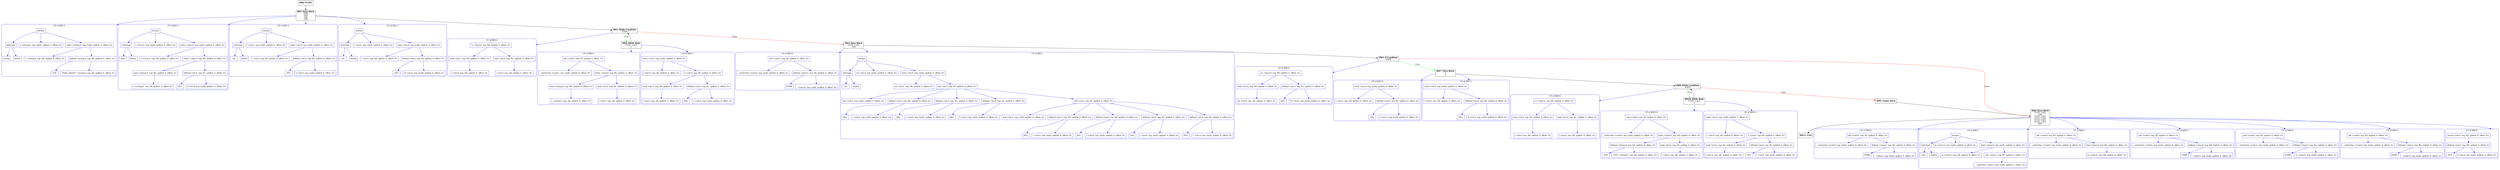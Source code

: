 digraph CFG {
    compound=true;
    graph [splines=true];
    node [shape=rectangle];

    BB11 [label=<<B>BB11: END</B><BR ALIGN="CENTER"/>>];
    BB10 [label=<<B>BB10: While Body</B><BR ALIGN="CENTER"/>FUNC_CALL<BR ALIGN="CENTER"/>=<BR ALIGN="CENTER"/>>];
    subgraph cluster_instruction0 {
        label = "OT of BB10:0";
        style=rounded;
        color=blue;
        entry0 [shape=point, style=invis];
        node0 [label="call <void:0, reg: RT, spilled: 0, offset: 0>", color=blue];
        node1 [label="__writeChar <void:0, reg: (null), spilled: 0, offset: 0>", color=blue];
        node0 -> node1[color=blue];
        node2 [label="index <char:0, reg: R0, spilled: 0, offset: 0>", color=blue];
        node3 [label="litRead <string:0, reg: R0, spilled: 0, offset: 0>", color=blue];
        node4 [label="STR", color=blue];
        node3 -> node4[color=blue];
        node5 [label="\"YES\" <string:0, reg: AR, spilled: 0, offset: 0>", color=blue];
        node3 -> node5[color=blue];
        node2 -> node3[color=blue];
        node6 [label="read <int:0, reg: R1, spilled: 0, offset: 0>", color=blue];
        node7 [label="i <int:0, reg: AR, spilled: 0, offset: 0>", color=blue];
        node6 -> node7[color=blue];
        node2 -> node6[color=blue];
        node0 -> node2[color=blue];
    }
    BB10 -> entry0 [lhead=cluster_instruction0, color=blue];
    subgraph cluster_instruction1 {
        label = "OT of BB10:1";
        style=rounded;
        color=blue;
        entry1 [shape=point, style=invis];
        node8 [label="write <int:0, reg: (null), spilled: 0, offset: 0>", color=blue];
        node9 [label="i <int:0, reg: AR, spilled: 0, offset: 0>", color=blue];
        node8 -> node9[color=blue];
        node10 [label="+ <int:0, reg: R0, spilled: 0, offset: 0>", color=blue];
        node11 [label="read <int:0, reg: R0, spilled: 0, offset: 0>", color=blue];
        node12 [label="i <int:0, reg: AR, spilled: 0, offset: 0>", color=blue];
        node11 -> node12[color=blue];
        node10 -> node11[color=blue];
        node13 [label="litRead <int:0, reg: R1, spilled: 0, offset: 0>", color=blue];
        node14 [label="DEC", color=blue];
        node13 -> node14[color=blue];
        node15 [label="1 <int:0, reg: (null), spilled: 0, offset: 0>", color=blue];
        node13 -> node15[color=blue];
        node10 -> node13[color=blue];
        node8 -> node10[color=blue];
    }
    BB10 -> entry1 [lhead=cluster_instruction1, color=blue];
    BB9 [label=<<B>BB9: Empty block</B><BR ALIGN="CENTER"/>>];
    BB8 [label=<<B>BB8: While Condition</B><BR ALIGN="CENTER"/>EXPR<BR ALIGN="CENTER"/>>];
    subgraph cluster_instruction2 {
        label = "OT of BB8:0";
        style=rounded;
        color=blue;
        entry2 [shape=point, style=invis];
        node16 [label="!= <bool:0, reg: R0, spilled: 0, offset: 0>", color=blue];
        node17 [label="read <int:0, reg: R0, spilled: 0, offset: 0>", color=blue];
        node18 [label="i <int:0, reg: AR, spilled: 0, offset: 0>", color=blue];
        node17 -> node18[color=blue];
        node16 -> node17[color=blue];
        node19 [label="read <int:0, reg: R1, spilled: 0, offset: 0>", color=blue];
        node20 [label="l <int:0, reg: AR, spilled: 0, offset: 0>", color=blue];
        node19 -> node20[color=blue];
        node16 -> node19[color=blue];
    }
    BB8 -> entry2 [lhead=cluster_instruction2, color=blue];
    BB7 [label=<<B>BB7: Then Block</B><BR ALIGN="CENTER"/>=<BR ALIGN="CENTER"/>=<BR ALIGN="CENTER"/>>];
    subgraph cluster_instruction3 {
        label = "OT of BB7:0";
        style=rounded;
        color=blue;
        entry3 [shape=point, style=invis];
        node21 [label="write <int:0, reg: (null), spilled: 0, offset: 0>", color=blue];
        node22 [label="i <int:0, reg: AR, spilled: 0, offset: 0>", color=blue];
        node21 -> node22[color=blue];
        node23 [label="litRead <int:0, reg: R0, spilled: 0, offset: 0>", color=blue];
        node24 [label="DEC", color=blue];
        node23 -> node24[color=blue];
        node25 [label="0 <int:0, reg: (null), spilled: 0, offset: 0>", color=blue];
        node23 -> node25[color=blue];
        node21 -> node23[color=blue];
    }
    BB7 -> entry3 [lhead=cluster_instruction3, color=blue];
    subgraph cluster_instruction4 {
        label = "OT of BB7:1";
        style=rounded;
        color=blue;
        entry4 [shape=point, style=invis];
        node26 [label="write <int:0, reg: (null), spilled: 0, offset: 0>", color=blue];
        node27 [label="l <int:0, reg: AR, spilled: 0, offset: 0>", color=blue];
        node26 -> node27[color=blue];
        node28 [label="litRead <int:0, reg: R0, spilled: 0, offset: 0>", color=blue];
        node29 [label="DEC", color=blue];
        node28 -> node29[color=blue];
        node30 [label="4 <int:0, reg: (null), spilled: 0, offset: 0>", color=blue];
        node28 -> node30[color=blue];
        node26 -> node28[color=blue];
    }
    BB7 -> entry4 [lhead=cluster_instruction4, color=blue];
    BB6 [label=<<B>BB6: Base block</B><BR ALIGN="CENTER"/>FUNC_CALL<BR ALIGN="CENTER"/>VAR<BR ALIGN="CENTER"/>FUNC_CALL<BR ALIGN="CENTER"/>FUNC_CALL<BR ALIGN="CENTER"/>FUNC_CALL<BR ALIGN="CENTER"/>FUNC_CALL<BR ALIGN="CENTER"/>DEC<BR ALIGN="CENTER"/>>];
    subgraph cluster_instruction5 {
        label = "OT of BB6:0";
        style=rounded;
        color=blue;
        entry5 [shape=point, style=invis];
        node31 [label="call <void:0, reg: RT, spilled: 0, offset: 0>", color=blue];
        node32 [label="__writeChar <void:0, reg: (null), spilled: 0, offset: 0>", color=blue];
        node31 -> node32[color=blue];
        node33 [label="litRead <char:0, reg: R0, spilled: 0, offset: 0>", color=blue];
        node34 [label="SYMB", color=blue];
        node33 -> node34[color=blue];
        node35 [label="'\n' <char:0, reg: (null), spilled: 0, offset: 0>", color=blue];
        node33 -> node35[color=blue];
        node31 -> node33[color=blue];
    }
    BB6 -> entry5 [lhead=cluster_instruction5, color=blue];
    subgraph cluster_instruction6 {
        label = "OT of BB6:1";
        style=rounded;
        color=blue;
        entry6 [shape=point, style=invis];
        node36 [label="declare", color=blue];
        node37 [label="withType", color=blue];
        node38 [label="char", color=blue];
        node37 -> node38[color=blue];
        node39 [label="builtin", color=blue];
        node37 -> node39[color=blue];
        node36 -> node37[color=blue];
        node40 [label="in <char:0, reg: (null), spilled: 0, offset: 0>", color=blue];
        node36 -> node40[color=blue];
        node41 [label="write <char:0, reg: (null), spilled: 0, offset: 0>", color=blue];
        node42 [label="in <char:0, reg: AR, spilled: 0, offset: 0>", color=blue];
        node41 -> node42[color=blue];
        node43 [label="call <char:0, reg: RT, spilled: 0, offset: 0>", color=blue];
        node44 [label="__readChar <char:0, reg: (null), spilled: 0, offset: 0>", color=blue];
        node43 -> node44[color=blue];
        node41 -> node43[color=blue];
        node36 -> node41[color=blue];
    }
    BB6 -> entry6 [lhead=cluster_instruction6, color=blue];
    subgraph cluster_instruction7 {
        label = "OT of BB6:2";
        style=rounded;
        color=blue;
        entry7 [shape=point, style=invis];
        node45 [label="call <void:0, reg: RT, spilled: 0, offset: 0>", color=blue];
        node46 [label="__writeChar <void:0, reg: (null), spilled: 0, offset: 0>", color=blue];
        node45 -> node46[color=blue];
        node47 [label="read <char:0, reg: R0, spilled: 0, offset: 0>", color=blue];
        node48 [label="in <char:0, reg: AR, spilled: 0, offset: 0>", color=blue];
        node47 -> node48[color=blue];
        node45 -> node47[color=blue];
    }
    BB6 -> entry7 [lhead=cluster_instruction7, color=blue];
    subgraph cluster_instruction8 {
        label = "OT of BB6:3";
        style=rounded;
        color=blue;
        entry8 [shape=point, style=invis];
        node49 [label="call <void:0, reg: RT, spilled: 0, offset: 0>", color=blue];
        node50 [label="__writeChar <void:0, reg: (null), spilled: 0, offset: 0>", color=blue];
        node49 -> node50[color=blue];
        node51 [label="litRead <char:0, reg: R0, spilled: 0, offset: 0>", color=blue];
        node52 [label="SYMB", color=blue];
        node51 -> node52[color=blue];
        node53 [label="'\n' <char:0, reg: (null), spilled: 0, offset: 0>", color=blue];
        node51 -> node53[color=blue];
        node49 -> node51[color=blue];
    }
    BB6 -> entry8 [lhead=cluster_instruction8, color=blue];
    subgraph cluster_instruction9 {
        label = "OT of BB6:4";
        style=rounded;
        color=blue;
        entry9 [shape=point, style=invis];
        node54 [label="call <void:0, reg: RT, spilled: 0, offset: 0>", color=blue];
        node55 [label="__writeChar <void:0, reg: (null), spilled: 0, offset: 0>", color=blue];
        node54 -> node55[color=blue];
        node56 [label="litRead <char:0, reg: R0, spilled: 0, offset: 0>", color=blue];
        node57 [label="SYMB", color=blue];
        node56 -> node57[color=blue];
        node58 [label="'a' <char:0, reg: (null), spilled: 0, offset: 0>", color=blue];
        node56 -> node58[color=blue];
        node54 -> node56[color=blue];
    }
    BB6 -> entry9 [lhead=cluster_instruction9, color=blue];
    subgraph cluster_instruction10 {
        label = "OT of BB6:5";
        style=rounded;
        color=blue;
        entry10 [shape=point, style=invis];
        node59 [label="call <void:0, reg: RT, spilled: 0, offset: 0>", color=blue];
        node60 [label="__writeChar <void:0, reg: (null), spilled: 0, offset: 0>", color=blue];
        node59 -> node60[color=blue];
        node61 [label="litRead <char:0, reg: R0, spilled: 0, offset: 0>", color=blue];
        node62 [label="SYMB", color=blue];
        node61 -> node62[color=blue];
        node63 [label="'\n' <char:0, reg: (null), spilled: 0, offset: 0>", color=blue];
        node61 -> node63[color=blue];
        node59 -> node61[color=blue];
    }
    BB6 -> entry10 [lhead=cluster_instruction10, color=blue];
    subgraph cluster_instruction11 {
        label = "OT of BB6:6";
        style=rounded;
        color=blue;
        entry11 [shape=point, style=invis];
        node64 [label="return <int:0, reg: RT, spilled: 0, offset: 0>", color=blue];
        node65 [label="litRead <int:0, reg: R0, spilled: 0, offset: 0>", color=blue];
        node66 [label="DEC", color=blue];
        node65 -> node66[color=blue];
        node67 [label="0 <int:0, reg: (null), spilled: 0, offset: 0>", color=blue];
        node65 -> node67[color=blue];
        node64 -> node65[color=blue];
    }
    BB6 -> entry11 [lhead=cluster_instruction11, color=blue];
    BB5 [label=<<B>BB5: If Condition</B><BR ALIGN="CENTER"/>EXPR<BR ALIGN="CENTER"/>>];
    subgraph cluster_instruction12 {
        label = "OT of BB5:0";
        style=rounded;
        color=blue;
        entry12 [shape=point, style=invis];
        node68 [label="== <bool:0, reg: R0, spilled: 0, offset: 0>", color=blue];
        node69 [label="read <int:0, reg: R0, spilled: 0, offset: 0>", color=blue];
        node70 [label="ret <int:0, reg: AR, spilled: 0, offset: 0>", color=blue];
        node69 -> node70[color=blue];
        node68 -> node69[color=blue];
        node71 [label="litRead <int:0, reg: R1, spilled: 0, offset: 0>", color=blue];
        node72 [label="DEC", color=blue];
        node71 -> node72[color=blue];
        node73 [label="10 <int:0, reg: (null), spilled: 0, offset: 0>", color=blue];
        node71 -> node73[color=blue];
        node68 -> node71[color=blue];
    }
    BB5 -> entry12 [lhead=cluster_instruction12, color=blue];
    BB4 [label=<<B>BB4: While Body</B><BR ALIGN="CENTER"/>FUNC_CALL<BR ALIGN="CENTER"/>=<BR ALIGN="CENTER"/>>];
    subgraph cluster_instruction13 {
        label = "OT of BB4:0";
        style=rounded;
        color=blue;
        entry13 [shape=point, style=invis];
        node74 [label="call <void:0, reg: RT, spilled: 0, offset: 0>", color=blue];
        node75 [label="__writeChar <void:0, reg: (null), spilled: 0, offset: 0>", color=blue];
        node74 -> node75[color=blue];
        node76 [label="index <char:0, reg: R0, spilled: 0, offset: 0>", color=blue];
        node77 [label="read <string:0, reg: R0, spilled: 0, offset: 0>", color=blue];
        node78 [label="s <string:0, reg: AR, spilled: 0, offset: 0>", color=blue];
        node77 -> node78[color=blue];
        node76 -> node77[color=blue];
        node79 [label="read <int:0, reg: R1, spilled: 0, offset: 0>", color=blue];
        node80 [label="i <int:0, reg: AR, spilled: 0, offset: 0>", color=blue];
        node79 -> node80[color=blue];
        node76 -> node79[color=blue];
        node74 -> node76[color=blue];
    }
    BB4 -> entry13 [lhead=cluster_instruction13, color=blue];
    subgraph cluster_instruction14 {
        label = "OT of BB4:1";
        style=rounded;
        color=blue;
        entry14 [shape=point, style=invis];
        node81 [label="write <int:0, reg: (null), spilled: 0, offset: 0>", color=blue];
        node82 [label="i <int:0, reg: AR, spilled: 0, offset: 0>", color=blue];
        node81 -> node82[color=blue];
        node83 [label="+ <int:0, reg: R0, spilled: 0, offset: 0>", color=blue];
        node84 [label="read <int:0, reg: R0, spilled: 0, offset: 0>", color=blue];
        node85 [label="i <int:0, reg: AR, spilled: 0, offset: 0>", color=blue];
        node84 -> node85[color=blue];
        node83 -> node84[color=blue];
        node86 [label="litRead <int:0, reg: R1, spilled: 0, offset: 0>", color=blue];
        node87 [label="DEC", color=blue];
        node86 -> node87[color=blue];
        node88 [label="1 <int:0, reg: (null), spilled: 0, offset: 0>", color=blue];
        node86 -> node88[color=blue];
        node83 -> node86[color=blue];
        node81 -> node83[color=blue];
    }
    BB4 -> entry14 [lhead=cluster_instruction14, color=blue];
    BB3 [label=<<B>BB3: Base block</B><BR ALIGN="CENTER"/>FUNC_CALL<BR ALIGN="CENTER"/>VAR<BR ALIGN="CENTER"/>>];
    subgraph cluster_instruction15 {
        label = "OT of BB3:0";
        style=rounded;
        color=blue;
        entry15 [shape=point, style=invis];
        node89 [label="call <void:0, reg: RT, spilled: 0, offset: 0>", color=blue];
        node90 [label="__writeChar <void:0, reg: (null), spilled: 0, offset: 0>", color=blue];
        node89 -> node90[color=blue];
        node91 [label="litRead <char:0, reg: R0, spilled: 0, offset: 0>", color=blue];
        node92 [label="SYMB", color=blue];
        node91 -> node92[color=blue];
        node93 [label="'\n' <char:0, reg: (null), spilled: 0, offset: 0>", color=blue];
        node91 -> node93[color=blue];
        node89 -> node91[color=blue];
    }
    BB3 -> entry15 [lhead=cluster_instruction15, color=blue];
    subgraph cluster_instruction16 {
        label = "OT of BB3:1";
        style=rounded;
        color=blue;
        entry16 [shape=point, style=invis];
        node94 [label="declare", color=blue];
        node95 [label="withType", color=blue];
        node96 [label="int", color=blue];
        node95 -> node96[color=blue];
        node97 [label="builtin", color=blue];
        node95 -> node97[color=blue];
        node94 -> node95[color=blue];
        node98 [label="ret <int:0, reg: (null), spilled: 0, offset: 0>", color=blue];
        node94 -> node98[color=blue];
        node99 [label="write <int:0, reg: (null), spilled: 0, offset: 0>", color=blue];
        node100 [label="ret <int:0, reg: AR, spilled: 0, offset: 0>", color=blue];
        node99 -> node100[color=blue];
        node101 [label="call <int:0, reg: RT, spilled: 0, offset: 0>", color=blue];
        node102 [label="test <int:0, reg: (null), spilled: 0, offset: 0>", color=blue];
        node101 -> node102[color=blue];
        node103 [label="litRead <int:0, reg: R0, spilled: 0, offset: 0>", color=blue];
        node104 [label="DEC", color=blue];
        node103 -> node104[color=blue];
        node105 [label="1 <int:0, reg: (null), spilled: 0, offset: 0>", color=blue];
        node103 -> node105[color=blue];
        node101 -> node103[color=blue];
        node106 [label="litRead <int:0, reg: R1, spilled: 0, offset: 0>", color=blue];
        node107 [label="DEC", color=blue];
        node106 -> node107[color=blue];
        node108 [label="2 <int:0, reg: (null), spilled: 0, offset: 0>", color=blue];
        node106 -> node108[color=blue];
        node101 -> node106[color=blue];
        node109 [label="litRead <int:0, reg: R2, spilled: 0, offset: 0>", color=blue];
        node110 [label="DEC", color=blue];
        node109 -> node110[color=blue];
        node111 [label="3 <int:0, reg: (null), spilled: 0, offset: 0>", color=blue];
        node109 -> node111[color=blue];
        node101 -> node109[color=blue];
        node112 [label="call <int:0, reg: RT, spilled: 0, offset: 0>", color=blue];
        node113 [label="test <int:0, reg: (null), spilled: 0, offset: 0>", color=blue];
        node112 -> node113[color=blue];
        node114 [label="litRead <int:0, reg: R3, spilled: 0, offset: 0>", color=blue];
        node115 [label="DEC", color=blue];
        node114 -> node115[color=blue];
        node116 [label="1 <int:0, reg: (null), spilled: 0, offset: 0>", color=blue];
        node114 -> node116[color=blue];
        node112 -> node114[color=blue];
        node117 [label="litRead <int:0, reg: R4, spilled: 0, offset: 0>", color=blue];
        node118 [label="DEC", color=blue];
        node117 -> node118[color=blue];
        node119 [label="1 <int:0, reg: (null), spilled: 0, offset: 0>", color=blue];
        node117 -> node119[color=blue];
        node112 -> node117[color=blue];
        node120 [label="litRead <int:0, reg: R5, spilled: 0, offset: 0>", color=blue];
        node121 [label="DEC", color=blue];
        node120 -> node121[color=blue];
        node122 [label="1 <int:0, reg: (null), spilled: 0, offset: 0>", color=blue];
        node120 -> node122[color=blue];
        node112 -> node120[color=blue];
        node123 [label="litRead <int:0, reg: R6, spilled: 0, offset: 0>", color=blue];
        node124 [label="DEC", color=blue];
        node123 -> node124[color=blue];
        node125 [label="1 <int:0, reg: (null), spilled: 0, offset: 0>", color=blue];
        node123 -> node125[color=blue];
        node112 -> node123[color=blue];
        node101 -> node112[color=blue];
        node99 -> node101[color=blue];
        node94 -> node99[color=blue];
    }
    BB3 -> entry16 [lhead=cluster_instruction16, color=blue];
    BB2 [label=<<B>BB2: While Condition</B><BR ALIGN="CENTER"/>EXPR<BR ALIGN="CENTER"/>>];
    subgraph cluster_instruction17 {
        label = "OT of BB2:0";
        style=rounded;
        color=blue;
        entry17 [shape=point, style=invis];
        node126 [label="!= <bool:0, reg: R0, spilled: 0, offset: 0>", color=blue];
        node127 [label="read <int:0, reg: R0, spilled: 0, offset: 0>", color=blue];
        node128 [label="i <int:0, reg: AR, spilled: 0, offset: 0>", color=blue];
        node127 -> node128[color=blue];
        node126 -> node127[color=blue];
        node129 [label="read <int:0, reg: R1, spilled: 0, offset: 0>", color=blue];
        node130 [label="l <int:0, reg: AR, spilled: 0, offset: 0>", color=blue];
        node129 -> node130[color=blue];
        node126 -> node129[color=blue];
    }
    BB2 -> entry17 [lhead=cluster_instruction17, color=blue];
    BB1 [label=<<B>BB1: Base block</B><BR ALIGN="CENTER"/>VAR<BR ALIGN="CENTER"/>VAR<BR ALIGN="CENTER"/>VAR<BR ALIGN="CENTER"/>VAR<BR ALIGN="CENTER"/>>];
    subgraph cluster_instruction18 {
        label = "OT of BB1:0";
        style=rounded;
        color=blue;
        entry18 [shape=point, style=invis];
        node131 [label="declare", color=blue];
        node132 [label="withType", color=blue];
        node133 [label="string", color=blue];
        node132 -> node133[color=blue];
        node134 [label="builtin", color=blue];
        node132 -> node134[color=blue];
        node131 -> node132[color=blue];
        node135 [label="s <string:0, reg: (null), spilled: 0, offset: 0>", color=blue];
        node131 -> node135[color=blue];
        node136 [label="write <string:0, reg: (null), spilled: 0, offset: 0>", color=blue];
        node137 [label="s <string:0, reg: AR, spilled: 0, offset: 0>", color=blue];
        node136 -> node137[color=blue];
        node138 [label="litRead <string:0, reg: R0, spilled: 0, offset: 0>", color=blue];
        node139 [label="STR", color=blue];
        node138 -> node139[color=blue];
        node140 [label="\"Hello, World!\" <string:0, reg: AR, spilled: 0, offset: 0>", color=blue];
        node138 -> node140[color=blue];
        node136 -> node138[color=blue];
        node131 -> node136[color=blue];
    }
    BB1 -> entry18 [lhead=cluster_instruction18, color=blue];
    subgraph cluster_instruction19 {
        label = "OT of BB1:1";
        style=rounded;
        color=blue;
        entry19 [shape=point, style=invis];
        node141 [label="declare", color=blue];
        node142 [label="withType", color=blue];
        node143 [label="char", color=blue];
        node142 -> node143[color=blue];
        node144 [label="builtin", color=blue];
        node142 -> node144[color=blue];
        node141 -> node142[color=blue];
        node145 [label="c <char:0, reg: (null), spilled: 0, offset: 0>", color=blue];
        node141 -> node145[color=blue];
        node146 [label="write <char:0, reg: (null), spilled: 0, offset: 0>", color=blue];
        node147 [label="c <char:0, reg: AR, spilled: 0, offset: 0>", color=blue];
        node146 -> node147[color=blue];
        node148 [label="index <char:0, reg: R0, spilled: 0, offset: 0>", color=blue];
        node149 [label="read <string:0, reg: R0, spilled: 0, offset: 0>", color=blue];
        node150 [label="s <string:0, reg: AR, spilled: 0, offset: 0>", color=blue];
        node149 -> node150[color=blue];
        node148 -> node149[color=blue];
        node151 [label="litRead <int:0, reg: R1, spilled: 0, offset: 0>", color=blue];
        node152 [label="DEC", color=blue];
        node151 -> node152[color=blue];
        node153 [label="0 <int:0, reg: (null), spilled: 0, offset: 0>", color=blue];
        node151 -> node153[color=blue];
        node148 -> node151[color=blue];
        node146 -> node148[color=blue];
        node141 -> node146[color=blue];
    }
    BB1 -> entry19 [lhead=cluster_instruction19, color=blue];
    subgraph cluster_instruction20 {
        label = "OT of BB1:2";
        style=rounded;
        color=blue;
        entry20 [shape=point, style=invis];
        node154 [label="declare", color=blue];
        node155 [label="withType", color=blue];
        node156 [label="int", color=blue];
        node155 -> node156[color=blue];
        node157 [label="builtin", color=blue];
        node155 -> node157[color=blue];
        node154 -> node155[color=blue];
        node158 [label="i <int:0, reg: (null), spilled: 0, offset: 0>", color=blue];
        node154 -> node158[color=blue];
        node159 [label="write <int:0, reg: (null), spilled: 0, offset: 0>", color=blue];
        node160 [label="i <int:0, reg: AR, spilled: 0, offset: 0>", color=blue];
        node159 -> node160[color=blue];
        node161 [label="litRead <int:0, reg: R0, spilled: 0, offset: 0>", color=blue];
        node162 [label="DEC", color=blue];
        node161 -> node162[color=blue];
        node163 [label="0 <int:0, reg: (null), spilled: 0, offset: 0>", color=blue];
        node161 -> node163[color=blue];
        node159 -> node161[color=blue];
        node154 -> node159[color=blue];
    }
    BB1 -> entry20 [lhead=cluster_instruction20, color=blue];
    subgraph cluster_instruction21 {
        label = "OT of BB1:3";
        style=rounded;
        color=blue;
        entry21 [shape=point, style=invis];
        node164 [label="declare", color=blue];
        node165 [label="withType", color=blue];
        node166 [label="int", color=blue];
        node165 -> node166[color=blue];
        node167 [label="builtin", color=blue];
        node165 -> node167[color=blue];
        node164 -> node165[color=blue];
        node168 [label="l <int:0, reg: (null), spilled: 0, offset: 0>", color=blue];
        node164 -> node168[color=blue];
        node169 [label="write <int:0, reg: (null), spilled: 0, offset: 0>", color=blue];
        node170 [label="l <int:0, reg: AR, spilled: 0, offset: 0>", color=blue];
        node169 -> node170[color=blue];
        node171 [label="litRead <int:0, reg: R0, spilled: 0, offset: 0>", color=blue];
        node172 [label="DEC", color=blue];
        node171 -> node172[color=blue];
        node173 [label="14 <int:0, reg: (null), spilled: 0, offset: 0>", color=blue];
        node171 -> node173[color=blue];
        node169 -> node171[color=blue];
        node164 -> node169[color=blue];
    }
    BB1 -> entry21 [lhead=cluster_instruction21, color=blue];
    BB0 [label=<<B>BB0: START</B><BR ALIGN="CENTER"/>>];

    BB10 -> BB8;
    BB9 -> BB6;
    BB8 -> BB9 [label="False", color=red];
    BB8 -> BB10 [label="True", color=green];
    BB7 -> BB8;
    BB6 -> BB11;
    BB5 -> BB6 [label="False", color=red];
    BB5 -> BB7 [label="True", color=green];
    BB4 -> BB2;
    BB3 -> BB5;
    BB2 -> BB3 [label="False", color=red];
    BB2 -> BB4 [label="True", color=green];
    BB1 -> BB2;
    BB0 -> BB1;
}
